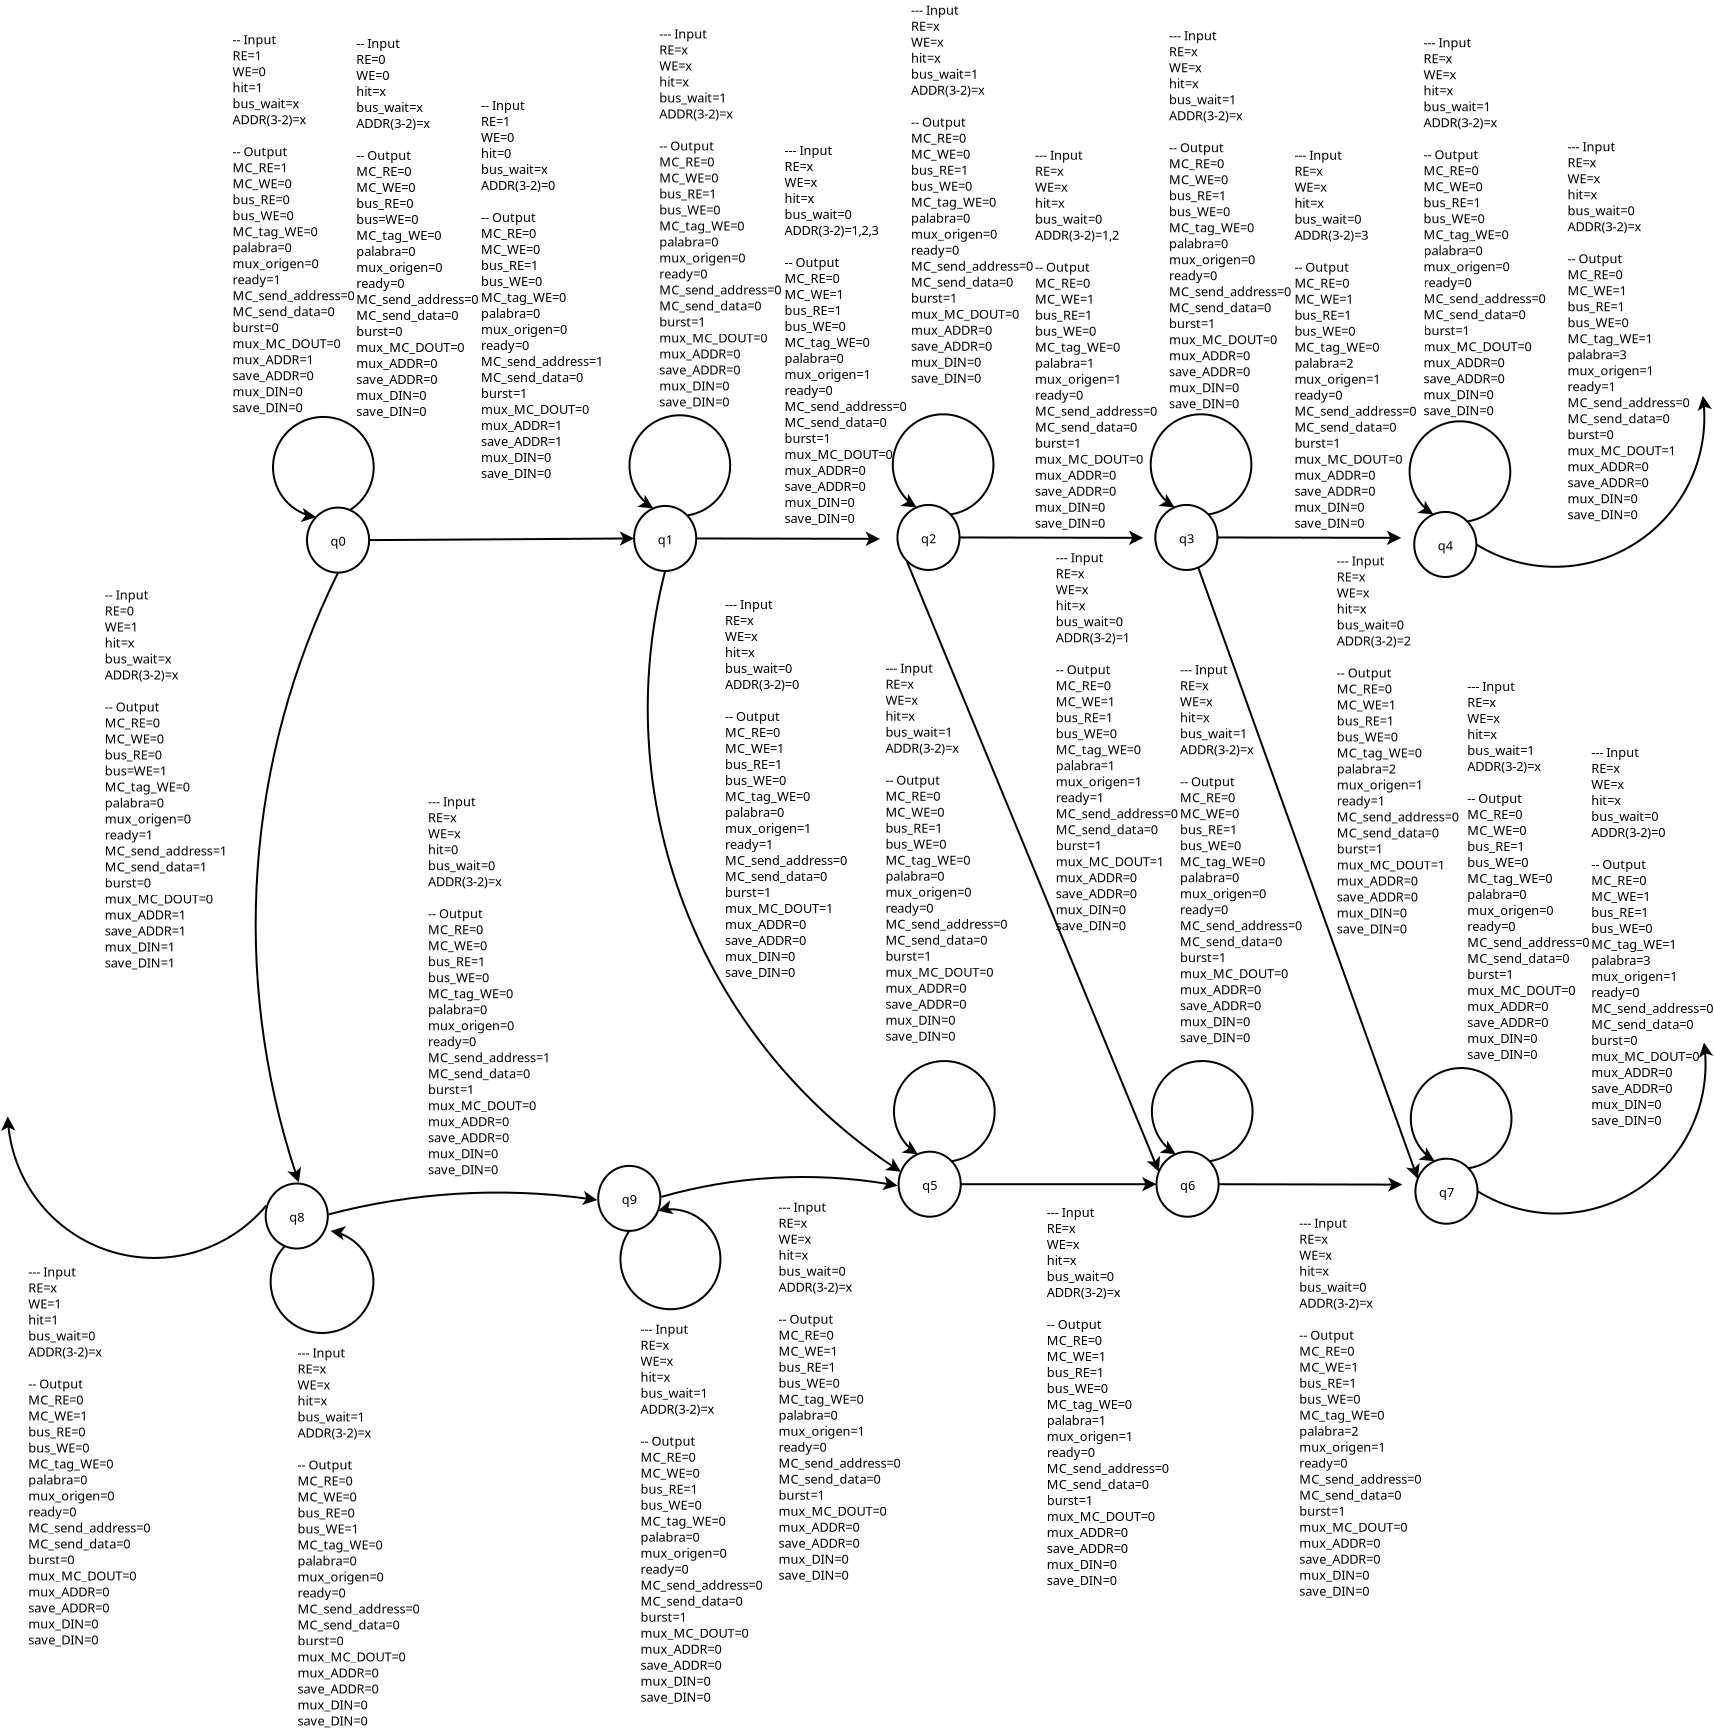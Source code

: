 <?xml version="1.0" encoding="UTF-8"?>
<dia:diagram xmlns:dia="http://www.lysator.liu.se/~alla/dia/">
  <dia:layer name="Fondo" visible="true" active="true">
    <dia:object type="Flowchart - Ellipse" version="0" id="O0">
      <dia:attribute name="obj_pos">
        <dia:point val="-0.003,13.686"/>
      </dia:attribute>
      <dia:attribute name="obj_bb">
        <dia:rectangle val="-0.053,13.636;3.154,16.989"/>
      </dia:attribute>
      <dia:attribute name="elem_corner">
        <dia:point val="-0.003,13.686"/>
      </dia:attribute>
      <dia:attribute name="elem_width">
        <dia:real val="3.107"/>
      </dia:attribute>
      <dia:attribute name="elem_height">
        <dia:real val="3.253"/>
      </dia:attribute>
      <dia:attribute name="show_background">
        <dia:boolean val="true"/>
      </dia:attribute>
      <dia:attribute name="padding">
        <dia:real val="0.354"/>
      </dia:attribute>
      <dia:attribute name="text">
        <dia:composite type="text">
          <dia:attribute name="string">
            <dia:string>#q0#</dia:string>
          </dia:attribute>
          <dia:attribute name="font">
            <dia:font family="sans" style="0" name="Helvetica"/>
          </dia:attribute>
          <dia:attribute name="height">
            <dia:real val="0.8"/>
          </dia:attribute>
          <dia:attribute name="pos">
            <dia:point val="1.55,15.552"/>
          </dia:attribute>
          <dia:attribute name="color">
            <dia:color val="#000000"/>
          </dia:attribute>
          <dia:attribute name="alignment">
            <dia:enum val="1"/>
          </dia:attribute>
        </dia:composite>
      </dia:attribute>
    </dia:object>
    <dia:object type="Flowchart - Ellipse" version="0" id="O1">
      <dia:attribute name="obj_pos">
        <dia:point val="16.353,13.603"/>
      </dia:attribute>
      <dia:attribute name="obj_bb">
        <dia:rectangle val="16.303,13.553;19.509,16.906"/>
      </dia:attribute>
      <dia:attribute name="elem_corner">
        <dia:point val="16.353,13.603"/>
      </dia:attribute>
      <dia:attribute name="elem_width">
        <dia:real val="3.107"/>
      </dia:attribute>
      <dia:attribute name="elem_height">
        <dia:real val="3.253"/>
      </dia:attribute>
      <dia:attribute name="show_background">
        <dia:boolean val="true"/>
      </dia:attribute>
      <dia:attribute name="padding">
        <dia:real val="0.354"/>
      </dia:attribute>
      <dia:attribute name="text">
        <dia:composite type="text">
          <dia:attribute name="string">
            <dia:string>#q1#</dia:string>
          </dia:attribute>
          <dia:attribute name="font">
            <dia:font family="sans" style="0" name="Helvetica"/>
          </dia:attribute>
          <dia:attribute name="height">
            <dia:real val="0.8"/>
          </dia:attribute>
          <dia:attribute name="pos">
            <dia:point val="17.906,15.469"/>
          </dia:attribute>
          <dia:attribute name="color">
            <dia:color val="#000000"/>
          </dia:attribute>
          <dia:attribute name="alignment">
            <dia:enum val="1"/>
          </dia:attribute>
        </dia:composite>
      </dia:attribute>
    </dia:object>
    <dia:object type="Standard - Text" version="1" id="O2">
      <dia:attribute name="obj_pos">
        <dia:point val="-3.731,-9.481"/>
      </dia:attribute>
      <dia:attribute name="obj_bb">
        <dia:rectangle val="-3.731,-10.14;2.198,9.09"/>
      </dia:attribute>
      <dia:attribute name="text">
        <dia:composite type="text">
          <dia:attribute name="string">
            <dia:string>#-- Input
RE=1
WE=0
hit=1
bus_wait=x
ADDR(3-2)=x

-- Output
MC_RE=1
MC_WE=0
bus_RE=0
bus_WE=0
MC_tag_WE=0
palabra=0
mux_origen=0
ready=1
MC_send_address=0
MC_send_data=0
burst=0
mux_MC_DOUT=0
mux_ADDR=1
save_ADDR=0
mux_DIN=0
save_DIN=0#</dia:string>
          </dia:attribute>
          <dia:attribute name="font">
            <dia:font family="sans" style="0" name="Helvetica"/>
          </dia:attribute>
          <dia:attribute name="height">
            <dia:real val="0.8"/>
          </dia:attribute>
          <dia:attribute name="pos">
            <dia:point val="-3.731,-9.481"/>
          </dia:attribute>
          <dia:attribute name="color">
            <dia:color val="#000000"/>
          </dia:attribute>
          <dia:attribute name="alignment">
            <dia:enum val="0"/>
          </dia:attribute>
        </dia:composite>
      </dia:attribute>
      <dia:attribute name="valign">
        <dia:enum val="3"/>
      </dia:attribute>
    </dia:object>
    <dia:object type="Standard - Arc" version="0" id="O3">
      <dia:attribute name="obj_pos">
        <dia:point val="2.145,13.809"/>
      </dia:attribute>
      <dia:attribute name="obj_bb">
        <dia:rectangle val="-1.751,9.103;3.384,14.415"/>
      </dia:attribute>
      <dia:attribute name="conn_endpoints">
        <dia:point val="2.145,13.809"/>
        <dia:point val="0.452,14.162"/>
      </dia:attribute>
      <dia:attribute name="curve_distance">
        <dia:real val="4.882"/>
      </dia:attribute>
      <dia:attribute name="end_arrow">
        <dia:enum val="22"/>
      </dia:attribute>
      <dia:attribute name="end_arrow_length">
        <dia:real val="0.5"/>
      </dia:attribute>
      <dia:attribute name="end_arrow_width">
        <dia:real val="0.5"/>
      </dia:attribute>
      <dia:connections>
        <dia:connection handle="0" to="O0" connection="3"/>
        <dia:connection handle="1" to="O0" connection="6"/>
      </dia:connections>
    </dia:object>
    <dia:object type="Standard - Line" version="0" id="O4">
      <dia:attribute name="obj_pos">
        <dia:point val="3.104,15.312"/>
      </dia:attribute>
      <dia:attribute name="obj_bb">
        <dia:rectangle val="3.054,14.871;16.464,15.595"/>
      </dia:attribute>
      <dia:attribute name="conn_endpoints">
        <dia:point val="3.104,15.312"/>
        <dia:point val="16.353,15.229"/>
      </dia:attribute>
      <dia:attribute name="numcp">
        <dia:int val="1"/>
      </dia:attribute>
      <dia:attribute name="end_arrow">
        <dia:enum val="22"/>
      </dia:attribute>
      <dia:attribute name="end_arrow_length">
        <dia:real val="0.5"/>
      </dia:attribute>
      <dia:attribute name="end_arrow_width">
        <dia:real val="0.5"/>
      </dia:attribute>
      <dia:connections>
        <dia:connection handle="0" to="O0" connection="0"/>
        <dia:connection handle="1" to="O1" connection="8"/>
      </dia:connections>
    </dia:object>
    <dia:object type="Standard - Text" version="1" id="O5">
      <dia:attribute name="obj_pos">
        <dia:point val="8.696,-6.196"/>
      </dia:attribute>
      <dia:attribute name="obj_bb">
        <dia:rectangle val="8.696,-6.855;14.626,12.375"/>
      </dia:attribute>
      <dia:attribute name="text">
        <dia:composite type="text">
          <dia:attribute name="string">
            <dia:string>#-- Input
RE=1
WE=0
hit=0
bus_wait=x
ADDR(3-2)=0

-- Output
MC_RE=0
MC_WE=0
bus_RE=1
bus_WE=0
MC_tag_WE=0
palabra=0
mux_origen=0
ready=0
MC_send_address=1
MC_send_data=0
burst=1
mux_MC_DOUT=0
mux_ADDR=1
save_ADDR=1
mux_DIN=0
save_DIN=0#</dia:string>
          </dia:attribute>
          <dia:attribute name="font">
            <dia:font family="sans" style="0" name="Helvetica"/>
          </dia:attribute>
          <dia:attribute name="height">
            <dia:real val="0.8"/>
          </dia:attribute>
          <dia:attribute name="pos">
            <dia:point val="8.696,-6.196"/>
          </dia:attribute>
          <dia:attribute name="color">
            <dia:color val="#000000"/>
          </dia:attribute>
          <dia:attribute name="alignment">
            <dia:enum val="0"/>
          </dia:attribute>
        </dia:composite>
      </dia:attribute>
      <dia:attribute name="valign">
        <dia:enum val="3"/>
      </dia:attribute>
    </dia:object>
    <dia:object type="Standard - Line" version="0" id="O6">
      <dia:attribute name="obj_pos">
        <dia:point val="19.459,15.229"/>
      </dia:attribute>
      <dia:attribute name="obj_bb">
        <dia:rectangle val="19.409,14.887;28.76,15.61"/>
      </dia:attribute>
      <dia:attribute name="conn_endpoints">
        <dia:point val="19.459,15.229"/>
        <dia:point val="28.648,15.25"/>
      </dia:attribute>
      <dia:attribute name="numcp">
        <dia:int val="1"/>
      </dia:attribute>
      <dia:attribute name="end_arrow">
        <dia:enum val="22"/>
      </dia:attribute>
      <dia:attribute name="end_arrow_length">
        <dia:real val="0.5"/>
      </dia:attribute>
      <dia:attribute name="end_arrow_width">
        <dia:real val="0.5"/>
      </dia:attribute>
      <dia:connections>
        <dia:connection handle="0" to="O1" connection="0"/>
      </dia:connections>
    </dia:object>
    <dia:object type="Standard - Arc" version="0" id="O7">
      <dia:attribute name="obj_pos">
        <dia:point val="19.004,14.079"/>
      </dia:attribute>
      <dia:attribute name="obj_bb">
        <dia:rectangle val="16.072,9.02;21.208,14.138"/>
      </dia:attribute>
      <dia:attribute name="conn_endpoints">
        <dia:point val="19.004,14.079"/>
        <dia:point val="17.311,13.726"/>
      </dia:attribute>
      <dia:attribute name="curve_distance">
        <dia:real val="4.882"/>
      </dia:attribute>
      <dia:attribute name="end_arrow">
        <dia:enum val="22"/>
      </dia:attribute>
      <dia:attribute name="end_arrow_length">
        <dia:real val="0.5"/>
      </dia:attribute>
      <dia:attribute name="end_arrow_width">
        <dia:real val="0.5"/>
      </dia:attribute>
      <dia:connections>
        <dia:connection handle="0" to="O1" connection="2"/>
        <dia:connection handle="1" to="O1" connection="5"/>
      </dia:connections>
    </dia:object>
    <dia:object type="Standard - Text" version="1" id="O8">
      <dia:attribute name="obj_pos">
        <dia:point val="17.605,-9.767"/>
      </dia:attribute>
      <dia:attribute name="obj_bb">
        <dia:rectangle val="17.605,-10.426;23.534,8.804"/>
      </dia:attribute>
      <dia:attribute name="text">
        <dia:composite type="text">
          <dia:attribute name="string">
            <dia:string>#--- Input
RE=x
WE=x
hit=x
bus_wait=1
ADDR(3-2)=x

-- Output
MC_RE=0
MC_WE=0
bus_RE=1
bus_WE=0
MC_tag_WE=0
palabra=0
mux_origen=0
ready=0
MC_send_address=0
MC_send_data=0
burst=1
mux_MC_DOUT=0
mux_ADDR=0
save_ADDR=0
mux_DIN=0
save_DIN=0#</dia:string>
          </dia:attribute>
          <dia:attribute name="font">
            <dia:font family="sans" style="0" name="Helvetica"/>
          </dia:attribute>
          <dia:attribute name="height">
            <dia:real val="0.8"/>
          </dia:attribute>
          <dia:attribute name="pos">
            <dia:point val="17.605,-9.767"/>
          </dia:attribute>
          <dia:attribute name="color">
            <dia:color val="#000000"/>
          </dia:attribute>
          <dia:attribute name="alignment">
            <dia:enum val="0"/>
          </dia:attribute>
        </dia:composite>
      </dia:attribute>
      <dia:attribute name="valign">
        <dia:enum val="3"/>
      </dia:attribute>
    </dia:object>
    <dia:object type="Standard - Text" version="1" id="O9">
      <dia:attribute name="obj_pos">
        <dia:point val="23.871,-3.937"/>
      </dia:attribute>
      <dia:attribute name="obj_bb">
        <dia:rectangle val="23.871,-4.596;29.8,14.634"/>
      </dia:attribute>
      <dia:attribute name="text">
        <dia:composite type="text">
          <dia:attribute name="string">
            <dia:string>#--- Input
RE=x
WE=x
hit=x
bus_wait=0
ADDR(3-2)=1,2,3

-- Output
MC_RE=0
MC_WE=1
bus_RE=1
bus_WE=0
MC_tag_WE=0
palabra=0
mux_origen=1
ready=0
MC_send_address=0
MC_send_data=0
burst=1
mux_MC_DOUT=0
mux_ADDR=0
save_ADDR=0
mux_DIN=0
save_DIN=0#</dia:string>
          </dia:attribute>
          <dia:attribute name="font">
            <dia:font family="sans" style="0" name="Helvetica"/>
          </dia:attribute>
          <dia:attribute name="height">
            <dia:real val="0.8"/>
          </dia:attribute>
          <dia:attribute name="pos">
            <dia:point val="23.871,-3.937"/>
          </dia:attribute>
          <dia:attribute name="color">
            <dia:color val="#000000"/>
          </dia:attribute>
          <dia:attribute name="alignment">
            <dia:enum val="0"/>
          </dia:attribute>
        </dia:composite>
      </dia:attribute>
      <dia:attribute name="valign">
        <dia:enum val="3"/>
      </dia:attribute>
    </dia:object>
    <dia:object type="Flowchart - Ellipse" version="0" id="O10">
      <dia:attribute name="obj_pos">
        <dia:point val="29.519,13.553"/>
      </dia:attribute>
      <dia:attribute name="obj_bb">
        <dia:rectangle val="29.469,13.503;32.675,16.856"/>
      </dia:attribute>
      <dia:attribute name="elem_corner">
        <dia:point val="29.519,13.553"/>
      </dia:attribute>
      <dia:attribute name="elem_width">
        <dia:real val="3.107"/>
      </dia:attribute>
      <dia:attribute name="elem_height">
        <dia:real val="3.253"/>
      </dia:attribute>
      <dia:attribute name="show_background">
        <dia:boolean val="true"/>
      </dia:attribute>
      <dia:attribute name="padding">
        <dia:real val="0.354"/>
      </dia:attribute>
      <dia:attribute name="text">
        <dia:composite type="text">
          <dia:attribute name="string">
            <dia:string>#q2#</dia:string>
          </dia:attribute>
          <dia:attribute name="font">
            <dia:font family="sans" style="0" name="Helvetica"/>
          </dia:attribute>
          <dia:attribute name="height">
            <dia:real val="0.8"/>
          </dia:attribute>
          <dia:attribute name="pos">
            <dia:point val="31.072,15.419"/>
          </dia:attribute>
          <dia:attribute name="color">
            <dia:color val="#000000"/>
          </dia:attribute>
          <dia:attribute name="alignment">
            <dia:enum val="1"/>
          </dia:attribute>
        </dia:composite>
      </dia:attribute>
    </dia:object>
    <dia:object type="Standard - Line" version="0" id="O11">
      <dia:attribute name="obj_pos">
        <dia:point val="32.625,15.179"/>
      </dia:attribute>
      <dia:attribute name="obj_bb">
        <dia:rectangle val="32.575,14.837;41.926,15.56"/>
      </dia:attribute>
      <dia:attribute name="conn_endpoints">
        <dia:point val="32.625,15.179"/>
        <dia:point val="41.814,15.2"/>
      </dia:attribute>
      <dia:attribute name="numcp">
        <dia:int val="1"/>
      </dia:attribute>
      <dia:attribute name="end_arrow">
        <dia:enum val="22"/>
      </dia:attribute>
      <dia:attribute name="end_arrow_length">
        <dia:real val="0.5"/>
      </dia:attribute>
      <dia:attribute name="end_arrow_width">
        <dia:real val="0.5"/>
      </dia:attribute>
      <dia:connections>
        <dia:connection handle="0" to="O10" connection="0"/>
      </dia:connections>
    </dia:object>
    <dia:object type="Standard - Arc" version="0" id="O12">
      <dia:attribute name="obj_pos">
        <dia:point val="32.17,14.029"/>
      </dia:attribute>
      <dia:attribute name="obj_bb">
        <dia:rectangle val="29.238,8.97;34.374,14.088"/>
      </dia:attribute>
      <dia:attribute name="conn_endpoints">
        <dia:point val="32.17,14.029"/>
        <dia:point val="30.477,13.677"/>
      </dia:attribute>
      <dia:attribute name="curve_distance">
        <dia:real val="4.882"/>
      </dia:attribute>
      <dia:attribute name="end_arrow">
        <dia:enum val="22"/>
      </dia:attribute>
      <dia:attribute name="end_arrow_length">
        <dia:real val="0.5"/>
      </dia:attribute>
      <dia:attribute name="end_arrow_width">
        <dia:real val="0.5"/>
      </dia:attribute>
      <dia:connections>
        <dia:connection handle="0" to="O10" connection="2"/>
        <dia:connection handle="1" to="O10" connection="5"/>
      </dia:connections>
    </dia:object>
    <dia:object type="Standard - Text" version="1" id="O13">
      <dia:attribute name="obj_pos">
        <dia:point val="30.201,-10.958"/>
      </dia:attribute>
      <dia:attribute name="obj_bb">
        <dia:rectangle val="30.201,-11.598;36.111,7.574"/>
      </dia:attribute>
      <dia:attribute name="text">
        <dia:composite type="text">
          <dia:attribute name="string">
            <dia:string>#--- Input
RE=x
WE=x
hit=x
bus_wait=1
ADDR(3-2)=x

-- Output
MC_RE=0
MC_WE=0
bus_RE=1
bus_WE=0
MC_tag_WE=0
palabra=0
mux_origen=0
ready=0
MC_send_address=0
MC_send_data=0
burst=1
mux_MC_DOUT=0
mux_ADDR=0
save_ADDR=0
mux_DIN=0
save_DIN=0#</dia:string>
          </dia:attribute>
          <dia:attribute name="font">
            <dia:font family="sans" style="0" name="Helvetica"/>
          </dia:attribute>
          <dia:attribute name="height">
            <dia:real val="0.8"/>
          </dia:attribute>
          <dia:attribute name="pos">
            <dia:point val="30.201,-10.958"/>
          </dia:attribute>
          <dia:attribute name="color">
            <dia:color val="#000000"/>
          </dia:attribute>
          <dia:attribute name="alignment">
            <dia:enum val="0"/>
          </dia:attribute>
        </dia:composite>
      </dia:attribute>
      <dia:attribute name="valign">
        <dia:enum val="3"/>
      </dia:attribute>
    </dia:object>
    <dia:object type="Standard - Text" version="1" id="O14">
      <dia:attribute name="obj_pos">
        <dia:point val="36.401,-3.704"/>
      </dia:attribute>
      <dia:attribute name="obj_bb">
        <dia:rectangle val="36.401,-4.344;42.311,14.828"/>
      </dia:attribute>
      <dia:attribute name="text">
        <dia:composite type="text">
          <dia:attribute name="string">
            <dia:string>#--- Input
RE=x
WE=x
hit=x
bus_wait=0
ADDR(3-2)=1,2

-- Output
MC_RE=0
MC_WE=1
bus_RE=1
bus_WE=0
MC_tag_WE=0
palabra=1
mux_origen=1
ready=0
MC_send_address=0
MC_send_data=0
burst=1
mux_MC_DOUT=0
mux_ADDR=0
save_ADDR=0
mux_DIN=0
save_DIN=0#</dia:string>
          </dia:attribute>
          <dia:attribute name="font">
            <dia:font family="sans" style="0" name="Helvetica"/>
          </dia:attribute>
          <dia:attribute name="height">
            <dia:real val="0.8"/>
          </dia:attribute>
          <dia:attribute name="pos">
            <dia:point val="36.401,-3.704"/>
          </dia:attribute>
          <dia:attribute name="color">
            <dia:color val="#000000"/>
          </dia:attribute>
          <dia:attribute name="alignment">
            <dia:enum val="0"/>
          </dia:attribute>
        </dia:composite>
      </dia:attribute>
      <dia:attribute name="valign">
        <dia:enum val="3"/>
      </dia:attribute>
    </dia:object>
    <dia:object type="Flowchart - Ellipse" version="0" id="O15">
      <dia:attribute name="obj_pos">
        <dia:point val="42.414,13.553"/>
      </dia:attribute>
      <dia:attribute name="obj_bb">
        <dia:rectangle val="42.364,13.503;45.57,16.856"/>
      </dia:attribute>
      <dia:attribute name="elem_corner">
        <dia:point val="42.414,13.553"/>
      </dia:attribute>
      <dia:attribute name="elem_width">
        <dia:real val="3.107"/>
      </dia:attribute>
      <dia:attribute name="elem_height">
        <dia:real val="3.253"/>
      </dia:attribute>
      <dia:attribute name="show_background">
        <dia:boolean val="true"/>
      </dia:attribute>
      <dia:attribute name="padding">
        <dia:real val="0.354"/>
      </dia:attribute>
      <dia:attribute name="text">
        <dia:composite type="text">
          <dia:attribute name="string">
            <dia:string>#q3#</dia:string>
          </dia:attribute>
          <dia:attribute name="font">
            <dia:font family="sans" style="0" name="Helvetica"/>
          </dia:attribute>
          <dia:attribute name="height">
            <dia:real val="0.8"/>
          </dia:attribute>
          <dia:attribute name="pos">
            <dia:point val="43.967,15.419"/>
          </dia:attribute>
          <dia:attribute name="color">
            <dia:color val="#000000"/>
          </dia:attribute>
          <dia:attribute name="alignment">
            <dia:enum val="1"/>
          </dia:attribute>
        </dia:composite>
      </dia:attribute>
    </dia:object>
    <dia:object type="Standard - Line" version="0" id="O16">
      <dia:attribute name="obj_pos">
        <dia:point val="45.52,15.179"/>
      </dia:attribute>
      <dia:attribute name="obj_bb">
        <dia:rectangle val="45.47,14.837;54.821,15.56"/>
      </dia:attribute>
      <dia:attribute name="conn_endpoints">
        <dia:point val="45.52,15.179"/>
        <dia:point val="54.709,15.2"/>
      </dia:attribute>
      <dia:attribute name="numcp">
        <dia:int val="1"/>
      </dia:attribute>
      <dia:attribute name="end_arrow">
        <dia:enum val="22"/>
      </dia:attribute>
      <dia:attribute name="end_arrow_length">
        <dia:real val="0.5"/>
      </dia:attribute>
      <dia:attribute name="end_arrow_width">
        <dia:real val="0.5"/>
      </dia:attribute>
      <dia:connections>
        <dia:connection handle="0" to="O15" connection="0"/>
      </dia:connections>
    </dia:object>
    <dia:object type="Standard - Arc" version="0" id="O17">
      <dia:attribute name="obj_pos">
        <dia:point val="45.065,14.029"/>
      </dia:attribute>
      <dia:attribute name="obj_bb">
        <dia:rectangle val="42.133,8.97;47.269,14.088"/>
      </dia:attribute>
      <dia:attribute name="conn_endpoints">
        <dia:point val="45.065,14.029"/>
        <dia:point val="43.373,13.677"/>
      </dia:attribute>
      <dia:attribute name="curve_distance">
        <dia:real val="4.882"/>
      </dia:attribute>
      <dia:attribute name="end_arrow">
        <dia:enum val="22"/>
      </dia:attribute>
      <dia:attribute name="end_arrow_length">
        <dia:real val="0.5"/>
      </dia:attribute>
      <dia:attribute name="end_arrow_width">
        <dia:real val="0.5"/>
      </dia:attribute>
      <dia:connections>
        <dia:connection handle="0" to="O15" connection="2"/>
        <dia:connection handle="1" to="O15" connection="5"/>
      </dia:connections>
    </dia:object>
    <dia:object type="Standard - Text" version="1" id="O18">
      <dia:attribute name="obj_pos">
        <dia:point val="43.096,-9.685"/>
      </dia:attribute>
      <dia:attribute name="obj_bb">
        <dia:rectangle val="43.096,-10.325;49.006,8.847"/>
      </dia:attribute>
      <dia:attribute name="text">
        <dia:composite type="text">
          <dia:attribute name="string">
            <dia:string>#--- Input
RE=x
WE=x
hit=x
bus_wait=1
ADDR(3-2)=x

-- Output
MC_RE=0
MC_WE=0
bus_RE=1
bus_WE=0
MC_tag_WE=0
palabra=0
mux_origen=0
ready=0
MC_send_address=0
MC_send_data=0
burst=1
mux_MC_DOUT=0
mux_ADDR=0
save_ADDR=0
mux_DIN=0
save_DIN=0#</dia:string>
          </dia:attribute>
          <dia:attribute name="font">
            <dia:font family="sans" style="0" name="Helvetica"/>
          </dia:attribute>
          <dia:attribute name="height">
            <dia:real val="0.8"/>
          </dia:attribute>
          <dia:attribute name="pos">
            <dia:point val="43.096,-9.685"/>
          </dia:attribute>
          <dia:attribute name="color">
            <dia:color val="#000000"/>
          </dia:attribute>
          <dia:attribute name="alignment">
            <dia:enum val="0"/>
          </dia:attribute>
        </dia:composite>
      </dia:attribute>
      <dia:attribute name="valign">
        <dia:enum val="3"/>
      </dia:attribute>
    </dia:object>
    <dia:object type="Standard - Text" version="1" id="O19">
      <dia:attribute name="obj_pos">
        <dia:point val="49.367,-3.704"/>
      </dia:attribute>
      <dia:attribute name="obj_bb">
        <dia:rectangle val="49.367,-4.344;55.277,14.828"/>
      </dia:attribute>
      <dia:attribute name="text">
        <dia:composite type="text">
          <dia:attribute name="string">
            <dia:string>#--- Input
RE=x
WE=x
hit=x
bus_wait=0
ADDR(3-2)=3

-- Output
MC_RE=0
MC_WE=1
bus_RE=1
bus_WE=0
MC_tag_WE=0
palabra=2
mux_origen=1
ready=0
MC_send_address=0
MC_send_data=0
burst=1
mux_MC_DOUT=0
mux_ADDR=0
save_ADDR=0
mux_DIN=0
save_DIN=0#</dia:string>
          </dia:attribute>
          <dia:attribute name="font">
            <dia:font family="sans" style="0" name="Helvetica"/>
          </dia:attribute>
          <dia:attribute name="height">
            <dia:real val="0.8"/>
          </dia:attribute>
          <dia:attribute name="pos">
            <dia:point val="49.367,-3.704"/>
          </dia:attribute>
          <dia:attribute name="color">
            <dia:color val="#000000"/>
          </dia:attribute>
          <dia:attribute name="alignment">
            <dia:enum val="0"/>
          </dia:attribute>
        </dia:composite>
      </dia:attribute>
      <dia:attribute name="valign">
        <dia:enum val="3"/>
      </dia:attribute>
    </dia:object>
    <dia:object type="Flowchart - Ellipse" version="0" id="O20">
      <dia:attribute name="obj_pos">
        <dia:point val="55.359,13.903"/>
      </dia:attribute>
      <dia:attribute name="obj_bb">
        <dia:rectangle val="55.309,13.853;58.515,17.206"/>
      </dia:attribute>
      <dia:attribute name="elem_corner">
        <dia:point val="55.359,13.903"/>
      </dia:attribute>
      <dia:attribute name="elem_width">
        <dia:real val="3.107"/>
      </dia:attribute>
      <dia:attribute name="elem_height">
        <dia:real val="3.253"/>
      </dia:attribute>
      <dia:attribute name="show_background">
        <dia:boolean val="true"/>
      </dia:attribute>
      <dia:attribute name="padding">
        <dia:real val="0.354"/>
      </dia:attribute>
      <dia:attribute name="text">
        <dia:composite type="text">
          <dia:attribute name="string">
            <dia:string>#q4#</dia:string>
          </dia:attribute>
          <dia:attribute name="font">
            <dia:font family="sans" style="0" name="Helvetica"/>
          </dia:attribute>
          <dia:attribute name="height">
            <dia:real val="0.8"/>
          </dia:attribute>
          <dia:attribute name="pos">
            <dia:point val="56.912,15.769"/>
          </dia:attribute>
          <dia:attribute name="color">
            <dia:color val="#000000"/>
          </dia:attribute>
          <dia:attribute name="alignment">
            <dia:enum val="1"/>
          </dia:attribute>
        </dia:composite>
      </dia:attribute>
    </dia:object>
    <dia:object type="Standard - Arc" version="0" id="O21">
      <dia:attribute name="obj_pos">
        <dia:point val="58.01,14.379"/>
      </dia:attribute>
      <dia:attribute name="obj_bb">
        <dia:rectangle val="55.078,9.32;60.214,14.438"/>
      </dia:attribute>
      <dia:attribute name="conn_endpoints">
        <dia:point val="58.01,14.379"/>
        <dia:point val="56.318,14.027"/>
      </dia:attribute>
      <dia:attribute name="curve_distance">
        <dia:real val="4.882"/>
      </dia:attribute>
      <dia:attribute name="end_arrow">
        <dia:enum val="22"/>
      </dia:attribute>
      <dia:attribute name="end_arrow_length">
        <dia:real val="0.5"/>
      </dia:attribute>
      <dia:attribute name="end_arrow_width">
        <dia:real val="0.5"/>
      </dia:attribute>
      <dia:connections>
        <dia:connection handle="0" to="O20" connection="2"/>
        <dia:connection handle="1" to="O20" connection="5"/>
      </dia:connections>
    </dia:object>
    <dia:object type="Standard - Text" version="1" id="O22">
      <dia:attribute name="obj_pos">
        <dia:point val="55.829,-9.335"/>
      </dia:attribute>
      <dia:attribute name="obj_bb">
        <dia:rectangle val="55.829,-9.975;61.739,9.197"/>
      </dia:attribute>
      <dia:attribute name="text">
        <dia:composite type="text">
          <dia:attribute name="string">
            <dia:string>#--- Input
RE=x
WE=x
hit=x
bus_wait=1
ADDR(3-2)=x

-- Output
MC_RE=0
MC_WE=0
bus_RE=1
bus_WE=0
MC_tag_WE=0
palabra=0
mux_origen=0
ready=0
MC_send_address=0
MC_send_data=0
burst=1
mux_MC_DOUT=0
mux_ADDR=0
save_ADDR=0
mux_DIN=0
save_DIN=0#</dia:string>
          </dia:attribute>
          <dia:attribute name="font">
            <dia:font family="sans" style="0" name="Helvetica"/>
          </dia:attribute>
          <dia:attribute name="height">
            <dia:real val="0.8"/>
          </dia:attribute>
          <dia:attribute name="pos">
            <dia:point val="55.829,-9.335"/>
          </dia:attribute>
          <dia:attribute name="color">
            <dia:color val="#000000"/>
          </dia:attribute>
          <dia:attribute name="alignment">
            <dia:enum val="0"/>
          </dia:attribute>
        </dia:composite>
      </dia:attribute>
      <dia:attribute name="valign">
        <dia:enum val="3"/>
      </dia:attribute>
    </dia:object>
    <dia:object type="Standard - Text" version="1" id="O23">
      <dia:attribute name="obj_pos">
        <dia:point val="63.019,-4.132"/>
      </dia:attribute>
      <dia:attribute name="obj_bb">
        <dia:rectangle val="63.019,-4.791;68.948,14.439"/>
      </dia:attribute>
      <dia:attribute name="text">
        <dia:composite type="text">
          <dia:attribute name="string">
            <dia:string>#--- Input
RE=x
WE=x
hit=x
bus_wait=0
ADDR(3-2)=x

-- Output
MC_RE=0
MC_WE=1
bus_RE=1
bus_WE=0
MC_tag_WE=1
palabra=3
mux_origen=1
ready=1
MC_send_address=0
MC_send_data=0
burst=0
mux_MC_DOUT=1
mux_ADDR=0
save_ADDR=0
mux_DIN=0
save_DIN=0#</dia:string>
          </dia:attribute>
          <dia:attribute name="font">
            <dia:font family="sans" style="0" name="Helvetica"/>
          </dia:attribute>
          <dia:attribute name="height">
            <dia:real val="0.8"/>
          </dia:attribute>
          <dia:attribute name="pos">
            <dia:point val="63.019,-4.132"/>
          </dia:attribute>
          <dia:attribute name="color">
            <dia:color val="#000000"/>
          </dia:attribute>
          <dia:attribute name="alignment">
            <dia:enum val="0"/>
          </dia:attribute>
        </dia:composite>
      </dia:attribute>
      <dia:attribute name="valign">
        <dia:enum val="3"/>
      </dia:attribute>
    </dia:object>
    <dia:object type="Standard - Arc" version="0" id="O24">
      <dia:attribute name="obj_pos">
        <dia:point val="58.465,15.529"/>
      </dia:attribute>
      <dia:attribute name="obj_bb">
        <dia:rectangle val="58.396,8.031;70.251,16.697"/>
      </dia:attribute>
      <dia:attribute name="conn_endpoints">
        <dia:point val="58.465,15.529"/>
        <dia:point val="69.788,8.1"/>
      </dia:attribute>
      <dia:attribute name="curve_distance">
        <dia:real val="4.315"/>
      </dia:attribute>
      <dia:attribute name="end_arrow">
        <dia:enum val="22"/>
      </dia:attribute>
      <dia:attribute name="end_arrow_length">
        <dia:real val="0.5"/>
      </dia:attribute>
      <dia:attribute name="end_arrow_width">
        <dia:real val="0.5"/>
      </dia:attribute>
      <dia:connections>
        <dia:connection handle="0" to="O20" connection="0"/>
      </dia:connections>
    </dia:object>
    <dia:object type="Standard - Text" version="1" id="O25">
      <dia:attribute name="obj_pos">
        <dia:point val="20.902,18.761"/>
      </dia:attribute>
      <dia:attribute name="obj_bb">
        <dia:rectangle val="20.902,18.102;26.832,37.332"/>
      </dia:attribute>
      <dia:attribute name="text">
        <dia:composite type="text">
          <dia:attribute name="string">
            <dia:string>#--- Input
RE=x
WE=x
hit=x
bus_wait=0
ADDR(3-2)=0

-- Output
MC_RE=0
MC_WE=1
bus_RE=1
bus_WE=0
MC_tag_WE=0
palabra=0
mux_origen=1
ready=1
MC_send_address=0
MC_send_data=0
burst=1
mux_MC_DOUT=1
mux_ADDR=0
save_ADDR=0
mux_DIN=0
save_DIN=0#</dia:string>
          </dia:attribute>
          <dia:attribute name="font">
            <dia:font family="sans" style="0" name="Helvetica"/>
          </dia:attribute>
          <dia:attribute name="height">
            <dia:real val="0.8"/>
          </dia:attribute>
          <dia:attribute name="pos">
            <dia:point val="20.902,18.761"/>
          </dia:attribute>
          <dia:attribute name="color">
            <dia:color val="#000000"/>
          </dia:attribute>
          <dia:attribute name="alignment">
            <dia:enum val="0"/>
          </dia:attribute>
        </dia:composite>
      </dia:attribute>
      <dia:attribute name="valign">
        <dia:enum val="3"/>
      </dia:attribute>
    </dia:object>
    <dia:object type="Flowchart - Ellipse" version="0" id="O26">
      <dia:attribute name="obj_pos">
        <dia:point val="29.578,45.891"/>
      </dia:attribute>
      <dia:attribute name="obj_bb">
        <dia:rectangle val="29.528,45.841;32.735,49.194"/>
      </dia:attribute>
      <dia:attribute name="elem_corner">
        <dia:point val="29.578,45.891"/>
      </dia:attribute>
      <dia:attribute name="elem_width">
        <dia:real val="3.107"/>
      </dia:attribute>
      <dia:attribute name="elem_height">
        <dia:real val="3.253"/>
      </dia:attribute>
      <dia:attribute name="show_background">
        <dia:boolean val="true"/>
      </dia:attribute>
      <dia:attribute name="padding">
        <dia:real val="0.354"/>
      </dia:attribute>
      <dia:attribute name="text">
        <dia:composite type="text">
          <dia:attribute name="string">
            <dia:string>#q5#</dia:string>
          </dia:attribute>
          <dia:attribute name="font">
            <dia:font family="sans" style="0" name="Helvetica"/>
          </dia:attribute>
          <dia:attribute name="height">
            <dia:real val="0.8"/>
          </dia:attribute>
          <dia:attribute name="pos">
            <dia:point val="31.131,47.758"/>
          </dia:attribute>
          <dia:attribute name="color">
            <dia:color val="#000000"/>
          </dia:attribute>
          <dia:attribute name="alignment">
            <dia:enum val="1"/>
          </dia:attribute>
        </dia:composite>
      </dia:attribute>
    </dia:object>
    <dia:object type="Standard - Line" version="0" id="O27">
      <dia:attribute name="obj_pos">
        <dia:point val="32.685,47.518"/>
      </dia:attribute>
      <dia:attribute name="obj_bb">
        <dia:rectangle val="32.635,47.156;42.585,47.88"/>
      </dia:attribute>
      <dia:attribute name="conn_endpoints">
        <dia:point val="32.685,47.518"/>
        <dia:point val="42.473,47.518"/>
      </dia:attribute>
      <dia:attribute name="numcp">
        <dia:int val="1"/>
      </dia:attribute>
      <dia:attribute name="end_arrow">
        <dia:enum val="22"/>
      </dia:attribute>
      <dia:attribute name="end_arrow_length">
        <dia:real val="0.5"/>
      </dia:attribute>
      <dia:attribute name="end_arrow_width">
        <dia:real val="0.5"/>
      </dia:attribute>
      <dia:connections>
        <dia:connection handle="0" to="O26" connection="0"/>
        <dia:connection handle="1" to="O31" connection="8"/>
      </dia:connections>
    </dia:object>
    <dia:object type="Standard - Arc" version="0" id="O28">
      <dia:attribute name="obj_pos">
        <dia:point val="32.23,46.367"/>
      </dia:attribute>
      <dia:attribute name="obj_bb">
        <dia:rectangle val="29.298,41.309;34.433,46.427"/>
      </dia:attribute>
      <dia:attribute name="conn_endpoints">
        <dia:point val="32.23,46.367"/>
        <dia:point val="30.537,46.015"/>
      </dia:attribute>
      <dia:attribute name="curve_distance">
        <dia:real val="4.882"/>
      </dia:attribute>
      <dia:attribute name="end_arrow">
        <dia:enum val="22"/>
      </dia:attribute>
      <dia:attribute name="end_arrow_length">
        <dia:real val="0.5"/>
      </dia:attribute>
      <dia:attribute name="end_arrow_width">
        <dia:real val="0.5"/>
      </dia:attribute>
      <dia:connections>
        <dia:connection handle="0" to="O26" connection="2"/>
        <dia:connection handle="1" to="O26" connection="5"/>
      </dia:connections>
    </dia:object>
    <dia:object type="Standard - Text" version="1" id="O29">
      <dia:attribute name="obj_pos">
        <dia:point val="28.917,21.946"/>
      </dia:attribute>
      <dia:attribute name="obj_bb">
        <dia:rectangle val="28.917,21.306;34.827,40.478"/>
      </dia:attribute>
      <dia:attribute name="text">
        <dia:composite type="text">
          <dia:attribute name="string">
            <dia:string>#--- Input
RE=x
WE=x
hit=x
bus_wait=1
ADDR(3-2)=x

-- Output
MC_RE=0
MC_WE=0
bus_RE=1
bus_WE=0
MC_tag_WE=0
palabra=0
mux_origen=0
ready=0
MC_send_address=0
MC_send_data=0
burst=1
mux_MC_DOUT=0
mux_ADDR=0
save_ADDR=0
mux_DIN=0
save_DIN=0#</dia:string>
          </dia:attribute>
          <dia:attribute name="font">
            <dia:font family="sans" style="0" name="Helvetica"/>
          </dia:attribute>
          <dia:attribute name="height">
            <dia:real val="0.8"/>
          </dia:attribute>
          <dia:attribute name="pos">
            <dia:point val="28.917,21.946"/>
          </dia:attribute>
          <dia:attribute name="color">
            <dia:color val="#000000"/>
          </dia:attribute>
          <dia:attribute name="alignment">
            <dia:enum val="0"/>
          </dia:attribute>
        </dia:composite>
      </dia:attribute>
      <dia:attribute name="valign">
        <dia:enum val="3"/>
      </dia:attribute>
    </dia:object>
    <dia:object type="Standard - Text" version="1" id="O30">
      <dia:attribute name="obj_pos">
        <dia:point val="36.986,49.162"/>
      </dia:attribute>
      <dia:attribute name="obj_bb">
        <dia:rectangle val="36.986,48.522;42.896,67.694"/>
      </dia:attribute>
      <dia:attribute name="text">
        <dia:composite type="text">
          <dia:attribute name="string">
            <dia:string>#--- Input
RE=x
WE=x
hit=x
bus_wait=0
ADDR(3-2)=x

-- Output
MC_RE=0
MC_WE=1
bus_RE=1
bus_WE=0
MC_tag_WE=0
palabra=1
mux_origen=1
ready=0
MC_send_address=0
MC_send_data=0
burst=1
mux_MC_DOUT=0
mux_ADDR=0
save_ADDR=0
mux_DIN=0
save_DIN=0#</dia:string>
          </dia:attribute>
          <dia:attribute name="font">
            <dia:font family="sans" style="0" name="Helvetica"/>
          </dia:attribute>
          <dia:attribute name="height">
            <dia:real val="0.8"/>
          </dia:attribute>
          <dia:attribute name="pos">
            <dia:point val="36.986,49.162"/>
          </dia:attribute>
          <dia:attribute name="color">
            <dia:color val="#000000"/>
          </dia:attribute>
          <dia:attribute name="alignment">
            <dia:enum val="0"/>
          </dia:attribute>
        </dia:composite>
      </dia:attribute>
      <dia:attribute name="valign">
        <dia:enum val="3"/>
      </dia:attribute>
    </dia:object>
    <dia:object type="Flowchart - Ellipse" version="0" id="O31">
      <dia:attribute name="obj_pos">
        <dia:point val="42.473,45.891"/>
      </dia:attribute>
      <dia:attribute name="obj_bb">
        <dia:rectangle val="42.423,45.841;45.63,49.194"/>
      </dia:attribute>
      <dia:attribute name="elem_corner">
        <dia:point val="42.473,45.891"/>
      </dia:attribute>
      <dia:attribute name="elem_width">
        <dia:real val="3.107"/>
      </dia:attribute>
      <dia:attribute name="elem_height">
        <dia:real val="3.253"/>
      </dia:attribute>
      <dia:attribute name="show_background">
        <dia:boolean val="true"/>
      </dia:attribute>
      <dia:attribute name="padding">
        <dia:real val="0.354"/>
      </dia:attribute>
      <dia:attribute name="text">
        <dia:composite type="text">
          <dia:attribute name="string">
            <dia:string>#q6#</dia:string>
          </dia:attribute>
          <dia:attribute name="font">
            <dia:font family="sans" style="0" name="Helvetica"/>
          </dia:attribute>
          <dia:attribute name="height">
            <dia:real val="0.8"/>
          </dia:attribute>
          <dia:attribute name="pos">
            <dia:point val="44.026,47.758"/>
          </dia:attribute>
          <dia:attribute name="color">
            <dia:color val="#000000"/>
          </dia:attribute>
          <dia:attribute name="alignment">
            <dia:enum val="1"/>
          </dia:attribute>
        </dia:composite>
      </dia:attribute>
    </dia:object>
    <dia:object type="Standard - Line" version="0" id="O32">
      <dia:attribute name="obj_pos">
        <dia:point val="45.58,47.518"/>
      </dia:attribute>
      <dia:attribute name="obj_bb">
        <dia:rectangle val="45.53,47.175;54.881,47.899"/>
      </dia:attribute>
      <dia:attribute name="conn_endpoints">
        <dia:point val="45.58,47.518"/>
        <dia:point val="54.769,47.538"/>
      </dia:attribute>
      <dia:attribute name="numcp">
        <dia:int val="1"/>
      </dia:attribute>
      <dia:attribute name="end_arrow">
        <dia:enum val="22"/>
      </dia:attribute>
      <dia:attribute name="end_arrow_length">
        <dia:real val="0.5"/>
      </dia:attribute>
      <dia:attribute name="end_arrow_width">
        <dia:real val="0.5"/>
      </dia:attribute>
      <dia:connections>
        <dia:connection handle="0" to="O31" connection="0"/>
      </dia:connections>
    </dia:object>
    <dia:object type="Standard - Arc" version="0" id="O33">
      <dia:attribute name="obj_pos">
        <dia:point val="45.125,46.367"/>
      </dia:attribute>
      <dia:attribute name="obj_bb">
        <dia:rectangle val="42.193,41.309;47.328,46.427"/>
      </dia:attribute>
      <dia:attribute name="conn_endpoints">
        <dia:point val="45.125,46.367"/>
        <dia:point val="43.432,46.015"/>
      </dia:attribute>
      <dia:attribute name="curve_distance">
        <dia:real val="4.882"/>
      </dia:attribute>
      <dia:attribute name="end_arrow">
        <dia:enum val="22"/>
      </dia:attribute>
      <dia:attribute name="end_arrow_length">
        <dia:real val="0.5"/>
      </dia:attribute>
      <dia:attribute name="end_arrow_width">
        <dia:real val="0.5"/>
      </dia:attribute>
      <dia:connections>
        <dia:connection handle="0" to="O31" connection="2"/>
        <dia:connection handle="1" to="O31" connection="5"/>
      </dia:connections>
    </dia:object>
    <dia:object type="Standard - Text" version="1" id="O34">
      <dia:attribute name="obj_pos">
        <dia:point val="43.65,22.017"/>
      </dia:attribute>
      <dia:attribute name="obj_bb">
        <dia:rectangle val="43.65,21.377;49.56,40.549"/>
      </dia:attribute>
      <dia:attribute name="text">
        <dia:composite type="text">
          <dia:attribute name="string">
            <dia:string>#--- Input
RE=x
WE=x
hit=x
bus_wait=1
ADDR(3-2)=x

-- Output
MC_RE=0
MC_WE=0
bus_RE=1
bus_WE=0
MC_tag_WE=0
palabra=0
mux_origen=0
ready=0
MC_send_address=0
MC_send_data=0
burst=1
mux_MC_DOUT=0
mux_ADDR=0
save_ADDR=0
mux_DIN=0
save_DIN=0#</dia:string>
          </dia:attribute>
          <dia:attribute name="font">
            <dia:font family="sans" style="0" name="Helvetica"/>
          </dia:attribute>
          <dia:attribute name="height">
            <dia:real val="0.8"/>
          </dia:attribute>
          <dia:attribute name="pos">
            <dia:point val="43.65,22.017"/>
          </dia:attribute>
          <dia:attribute name="color">
            <dia:color val="#000000"/>
          </dia:attribute>
          <dia:attribute name="alignment">
            <dia:enum val="0"/>
          </dia:attribute>
        </dia:composite>
      </dia:attribute>
      <dia:attribute name="valign">
        <dia:enum val="3"/>
      </dia:attribute>
    </dia:object>
    <dia:object type="Standard - Text" version="1" id="O35">
      <dia:attribute name="obj_pos">
        <dia:point val="49.614,49.695"/>
      </dia:attribute>
      <dia:attribute name="obj_bb">
        <dia:rectangle val="49.614,49.055;55.524,68.228"/>
      </dia:attribute>
      <dia:attribute name="text">
        <dia:composite type="text">
          <dia:attribute name="string">
            <dia:string>#--- Input
RE=x
WE=x
hit=x
bus_wait=0
ADDR(3-2)=x

-- Output
MC_RE=0
MC_WE=1
bus_RE=1
bus_WE=0
MC_tag_WE=0
palabra=2
mux_origen=1
ready=0
MC_send_address=0
MC_send_data=0
burst=1
mux_MC_DOUT=0
mux_ADDR=0
save_ADDR=0
mux_DIN=0
save_DIN=0#</dia:string>
          </dia:attribute>
          <dia:attribute name="font">
            <dia:font family="sans" style="0" name="Helvetica"/>
          </dia:attribute>
          <dia:attribute name="height">
            <dia:real val="0.8"/>
          </dia:attribute>
          <dia:attribute name="pos">
            <dia:point val="49.614,49.695"/>
          </dia:attribute>
          <dia:attribute name="color">
            <dia:color val="#000000"/>
          </dia:attribute>
          <dia:attribute name="alignment">
            <dia:enum val="0"/>
          </dia:attribute>
        </dia:composite>
      </dia:attribute>
      <dia:attribute name="valign">
        <dia:enum val="3"/>
      </dia:attribute>
    </dia:object>
    <dia:object type="Flowchart - Ellipse" version="0" id="O36">
      <dia:attribute name="obj_pos">
        <dia:point val="55.418,46.241"/>
      </dia:attribute>
      <dia:attribute name="obj_bb">
        <dia:rectangle val="55.368,46.191;58.575,49.544"/>
      </dia:attribute>
      <dia:attribute name="elem_corner">
        <dia:point val="55.418,46.241"/>
      </dia:attribute>
      <dia:attribute name="elem_width">
        <dia:real val="3.107"/>
      </dia:attribute>
      <dia:attribute name="elem_height">
        <dia:real val="3.253"/>
      </dia:attribute>
      <dia:attribute name="show_background">
        <dia:boolean val="true"/>
      </dia:attribute>
      <dia:attribute name="padding">
        <dia:real val="0.354"/>
      </dia:attribute>
      <dia:attribute name="text">
        <dia:composite type="text">
          <dia:attribute name="string">
            <dia:string>#q7#</dia:string>
          </dia:attribute>
          <dia:attribute name="font">
            <dia:font family="sans" style="0" name="Helvetica"/>
          </dia:attribute>
          <dia:attribute name="height">
            <dia:real val="0.8"/>
          </dia:attribute>
          <dia:attribute name="pos">
            <dia:point val="56.971,48.108"/>
          </dia:attribute>
          <dia:attribute name="color">
            <dia:color val="#000000"/>
          </dia:attribute>
          <dia:attribute name="alignment">
            <dia:enum val="1"/>
          </dia:attribute>
        </dia:composite>
      </dia:attribute>
    </dia:object>
    <dia:object type="Standard - Arc" version="0" id="O37">
      <dia:attribute name="obj_pos">
        <dia:point val="58.07,46.718"/>
      </dia:attribute>
      <dia:attribute name="obj_bb">
        <dia:rectangle val="55.138,41.658;60.273,46.777"/>
      </dia:attribute>
      <dia:attribute name="conn_endpoints">
        <dia:point val="58.07,46.718"/>
        <dia:point val="56.377,46.365"/>
      </dia:attribute>
      <dia:attribute name="curve_distance">
        <dia:real val="4.882"/>
      </dia:attribute>
      <dia:attribute name="end_arrow">
        <dia:enum val="22"/>
      </dia:attribute>
      <dia:attribute name="end_arrow_length">
        <dia:real val="0.5"/>
      </dia:attribute>
      <dia:attribute name="end_arrow_width">
        <dia:real val="0.5"/>
      </dia:attribute>
      <dia:connections>
        <dia:connection handle="0" to="O36" connection="2"/>
        <dia:connection handle="1" to="O36" connection="5"/>
      </dia:connections>
    </dia:object>
    <dia:object type="Standard - Text" version="1" id="O38">
      <dia:attribute name="obj_pos">
        <dia:point val="58.01,22.861"/>
      </dia:attribute>
      <dia:attribute name="obj_bb">
        <dia:rectangle val="58.01,22.221;63.919,41.394"/>
      </dia:attribute>
      <dia:attribute name="text">
        <dia:composite type="text">
          <dia:attribute name="string">
            <dia:string>#--- Input
RE=x
WE=x
hit=x
bus_wait=1
ADDR(3-2)=x

-- Output
MC_RE=0
MC_WE=0
bus_RE=1
bus_WE=0
MC_tag_WE=0
palabra=0
mux_origen=0
ready=0
MC_send_address=0
MC_send_data=0
burst=1
mux_MC_DOUT=0
mux_ADDR=0
save_ADDR=0
mux_DIN=0
save_DIN=0#</dia:string>
          </dia:attribute>
          <dia:attribute name="font">
            <dia:font family="sans" style="0" name="Helvetica"/>
          </dia:attribute>
          <dia:attribute name="height">
            <dia:real val="0.8"/>
          </dia:attribute>
          <dia:attribute name="pos">
            <dia:point val="58.01,22.861"/>
          </dia:attribute>
          <dia:attribute name="color">
            <dia:color val="#000000"/>
          </dia:attribute>
          <dia:attribute name="alignment">
            <dia:enum val="0"/>
          </dia:attribute>
        </dia:composite>
      </dia:attribute>
      <dia:attribute name="valign">
        <dia:enum val="3"/>
      </dia:attribute>
    </dia:object>
    <dia:object type="Standard - Text" version="1" id="O39">
      <dia:attribute name="obj_pos">
        <dia:point val="64.21,26.156"/>
      </dia:attribute>
      <dia:attribute name="obj_bb">
        <dia:rectangle val="64.21,25.497;70.139,44.727"/>
      </dia:attribute>
      <dia:attribute name="text">
        <dia:composite type="text">
          <dia:attribute name="string">
            <dia:string>#--- Input
RE=x
WE=x
hit=x
bus_wait=0
ADDR(3-2)=0

-- Output
MC_RE=0
MC_WE=1
bus_RE=1
bus_WE=0
MC_tag_WE=1
palabra=3
mux_origen=1
ready=0
MC_send_address=0
MC_send_data=0
burst=0
mux_MC_DOUT=0
mux_ADDR=0
save_ADDR=0
mux_DIN=0
save_DIN=0#</dia:string>
          </dia:attribute>
          <dia:attribute name="font">
            <dia:font family="sans" style="0" name="Helvetica"/>
          </dia:attribute>
          <dia:attribute name="height">
            <dia:real val="0.8"/>
          </dia:attribute>
          <dia:attribute name="pos">
            <dia:point val="64.21,26.156"/>
          </dia:attribute>
          <dia:attribute name="color">
            <dia:color val="#000000"/>
          </dia:attribute>
          <dia:attribute name="alignment">
            <dia:enum val="0"/>
          </dia:attribute>
        </dia:composite>
      </dia:attribute>
      <dia:attribute name="valign">
        <dia:enum val="3"/>
      </dia:attribute>
    </dia:object>
    <dia:object type="Standard - Arc" version="0" id="O40">
      <dia:attribute name="obj_pos">
        <dia:point val="58.525,47.868"/>
      </dia:attribute>
      <dia:attribute name="obj_bb">
        <dia:rectangle val="58.456,40.369;70.31,49.035"/>
      </dia:attribute>
      <dia:attribute name="conn_endpoints">
        <dia:point val="58.525,47.868"/>
        <dia:point val="69.848,40.438"/>
      </dia:attribute>
      <dia:attribute name="curve_distance">
        <dia:real val="4.315"/>
      </dia:attribute>
      <dia:attribute name="end_arrow">
        <dia:enum val="22"/>
      </dia:attribute>
      <dia:attribute name="end_arrow_length">
        <dia:real val="0.5"/>
      </dia:attribute>
      <dia:attribute name="end_arrow_width">
        <dia:real val="0.5"/>
      </dia:attribute>
      <dia:connections>
        <dia:connection handle="0" to="O36" connection="0"/>
      </dia:connections>
    </dia:object>
    <dia:object type="Standard - Arc" version="0" id="O41">
      <dia:attribute name="obj_pos">
        <dia:point val="17.906,16.856"/>
      </dia:attribute>
      <dia:attribute name="obj_bb">
        <dia:rectangle val="16.986,16.791;29.761,46.96"/>
      </dia:attribute>
      <dia:attribute name="conn_endpoints">
        <dia:point val="17.906,16.856"/>
        <dia:point val="29.696,46.895"/>
      </dia:attribute>
      <dia:attribute name="curve_distance">
        <dia:real val="5.223"/>
      </dia:attribute>
      <dia:attribute name="end_arrow">
        <dia:enum val="22"/>
      </dia:attribute>
      <dia:attribute name="end_arrow_length">
        <dia:real val="0.5"/>
      </dia:attribute>
      <dia:attribute name="end_arrow_width">
        <dia:real val="0.5"/>
      </dia:attribute>
      <dia:connections>
        <dia:connection handle="0" to="O1" connection="12"/>
        <dia:connection handle="1" to="O26" connection="7"/>
      </dia:connections>
    </dia:object>
    <dia:object type="Standard - Line" version="0" id="O42">
      <dia:attribute name="obj_pos">
        <dia:point val="29.974,16.33"/>
      </dia:attribute>
      <dia:attribute name="obj_bb">
        <dia:rectangle val="29.908,16.264;42.702,46.999"/>
      </dia:attribute>
      <dia:attribute name="conn_endpoints">
        <dia:point val="29.974,16.33"/>
        <dia:point val="42.591,46.895"/>
      </dia:attribute>
      <dia:attribute name="numcp">
        <dia:int val="1"/>
      </dia:attribute>
      <dia:attribute name="end_arrow">
        <dia:enum val="22"/>
      </dia:attribute>
      <dia:attribute name="end_arrow_length">
        <dia:real val="0.5"/>
      </dia:attribute>
      <dia:attribute name="end_arrow_width">
        <dia:real val="0.5"/>
      </dia:attribute>
      <dia:connections>
        <dia:connection handle="0" to="O10" connection="10"/>
        <dia:connection handle="1" to="O31" connection="7"/>
      </dia:connections>
    </dia:object>
    <dia:object type="Standard - Text" version="1" id="O43">
      <dia:attribute name="obj_pos">
        <dia:point val="37.44,16.414"/>
      </dia:attribute>
      <dia:attribute name="obj_bb">
        <dia:rectangle val="37.44,15.774;43.35,34.946"/>
      </dia:attribute>
      <dia:attribute name="text">
        <dia:composite type="text">
          <dia:attribute name="string">
            <dia:string>#--- Input
RE=x
WE=x
hit=x
bus_wait=0
ADDR(3-2)=1

-- Output
MC_RE=0
MC_WE=1
bus_RE=1
bus_WE=0
MC_tag_WE=0
palabra=1
mux_origen=1
ready=1
MC_send_address=0
MC_send_data=0
burst=1
mux_MC_DOUT=1
mux_ADDR=0
save_ADDR=0
mux_DIN=0
save_DIN=0#</dia:string>
          </dia:attribute>
          <dia:attribute name="font">
            <dia:font family="sans" style="0" name="Helvetica"/>
          </dia:attribute>
          <dia:attribute name="height">
            <dia:real val="0.8"/>
          </dia:attribute>
          <dia:attribute name="pos">
            <dia:point val="37.44,16.414"/>
          </dia:attribute>
          <dia:attribute name="color">
            <dia:color val="#000000"/>
          </dia:attribute>
          <dia:attribute name="alignment">
            <dia:enum val="0"/>
          </dia:attribute>
        </dia:composite>
      </dia:attribute>
      <dia:attribute name="valign">
        <dia:enum val="3"/>
      </dia:attribute>
    </dia:object>
    <dia:object type="Standard - Line" version="0" id="O44">
      <dia:attribute name="obj_pos">
        <dia:point val="44.561,16.682"/>
      </dia:attribute>
      <dia:attribute name="obj_bb">
        <dia:rectangle val="44.497,16.618;55.673,47.35"/>
      </dia:attribute>
      <dia:attribute name="conn_endpoints">
        <dia:point val="44.561,16.682"/>
        <dia:point val="55.536,47.245"/>
      </dia:attribute>
      <dia:attribute name="numcp">
        <dia:int val="1"/>
      </dia:attribute>
      <dia:attribute name="end_arrow">
        <dia:enum val="22"/>
      </dia:attribute>
      <dia:attribute name="end_arrow_length">
        <dia:real val="0.5"/>
      </dia:attribute>
      <dia:attribute name="end_arrow_width">
        <dia:real val="0.5"/>
      </dia:attribute>
      <dia:connections>
        <dia:connection handle="0" to="O15" connection="13"/>
        <dia:connection handle="1" to="O36" connection="7"/>
      </dia:connections>
    </dia:object>
    <dia:object type="Standard - Text" version="1" id="O45">
      <dia:attribute name="obj_pos">
        <dia:point val="51.48,16.588"/>
      </dia:attribute>
      <dia:attribute name="obj_bb">
        <dia:rectangle val="51.48,15.948;57.39,35.12"/>
      </dia:attribute>
      <dia:attribute name="text">
        <dia:composite type="text">
          <dia:attribute name="string">
            <dia:string>#--- Input
RE=x
WE=x
hit=x
bus_wait=0
ADDR(3-2)=2

-- Output
MC_RE=0
MC_WE=1
bus_RE=1
bus_WE=0
MC_tag_WE=0
palabra=2
mux_origen=1
ready=1
MC_send_address=0
MC_send_data=0
burst=1
mux_MC_DOUT=1
mux_ADDR=0
save_ADDR=0
mux_DIN=0
save_DIN=0#</dia:string>
          </dia:attribute>
          <dia:attribute name="font">
            <dia:font family="sans" style="0" name="Helvetica"/>
          </dia:attribute>
          <dia:attribute name="height">
            <dia:real val="0.8"/>
          </dia:attribute>
          <dia:attribute name="pos">
            <dia:point val="51.48,16.588"/>
          </dia:attribute>
          <dia:attribute name="color">
            <dia:color val="#000000"/>
          </dia:attribute>
          <dia:attribute name="alignment">
            <dia:enum val="0"/>
          </dia:attribute>
        </dia:composite>
      </dia:attribute>
      <dia:attribute name="valign">
        <dia:enum val="3"/>
      </dia:attribute>
    </dia:object>
    <dia:object type="Standard - Text" version="1" id="O46">
      <dia:attribute name="obj_pos">
        <dia:point val="2.462,-9.292"/>
      </dia:attribute>
      <dia:attribute name="obj_bb">
        <dia:rectangle val="2.462,-9.932;8.372,9.24"/>
      </dia:attribute>
      <dia:attribute name="text">
        <dia:composite type="text">
          <dia:attribute name="string">
            <dia:string>#-- Input
RE=0
WE=0
hit=x
bus_wait=x
ADDR(3-2)=x

-- Output
MC_RE=0
MC_WE=0
bus_RE=0
bus=WE=0
MC_tag_WE=0
palabra=0
mux_origen=0
ready=0
MC_send_address=0
MC_send_data=0
burst=0
mux_MC_DOUT=0
mux_ADDR=0
save_ADDR=0
mux_DIN=0
save_DIN=0#</dia:string>
          </dia:attribute>
          <dia:attribute name="font">
            <dia:font family="sans" style="0" name="Helvetica"/>
          </dia:attribute>
          <dia:attribute name="height">
            <dia:real val="0.8"/>
          </dia:attribute>
          <dia:attribute name="pos">
            <dia:point val="2.462,-9.292"/>
          </dia:attribute>
          <dia:attribute name="color">
            <dia:color val="#000000"/>
          </dia:attribute>
          <dia:attribute name="alignment">
            <dia:enum val="0"/>
          </dia:attribute>
        </dia:composite>
      </dia:attribute>
      <dia:attribute name="valign">
        <dia:enum val="3"/>
      </dia:attribute>
    </dia:object>
    <dia:object type="Flowchart - Ellipse" version="0" id="O47">
      <dia:attribute name="obj_pos">
        <dia:point val="-2.068,47.482"/>
      </dia:attribute>
      <dia:attribute name="obj_bb">
        <dia:rectangle val="-2.118,47.432;1.089,50.786"/>
      </dia:attribute>
      <dia:attribute name="elem_corner">
        <dia:point val="-2.068,47.482"/>
      </dia:attribute>
      <dia:attribute name="elem_width">
        <dia:real val="3.107"/>
      </dia:attribute>
      <dia:attribute name="elem_height">
        <dia:real val="3.253"/>
      </dia:attribute>
      <dia:attribute name="show_background">
        <dia:boolean val="true"/>
      </dia:attribute>
      <dia:attribute name="padding">
        <dia:real val="0.354"/>
      </dia:attribute>
      <dia:attribute name="text">
        <dia:composite type="text">
          <dia:attribute name="string">
            <dia:string>#q8#</dia:string>
          </dia:attribute>
          <dia:attribute name="font">
            <dia:font family="sans" style="0" name="Helvetica"/>
          </dia:attribute>
          <dia:attribute name="height">
            <dia:real val="0.8"/>
          </dia:attribute>
          <dia:attribute name="pos">
            <dia:point val="-0.514,49.349"/>
          </dia:attribute>
          <dia:attribute name="color">
            <dia:color val="#000000"/>
          </dia:attribute>
          <dia:attribute name="alignment">
            <dia:enum val="1"/>
          </dia:attribute>
        </dia:composite>
      </dia:attribute>
    </dia:object>
    <dia:object type="Standard - Arc" version="0" id="O48">
      <dia:attribute name="obj_pos">
        <dia:point val="-1.109,50.612"/>
      </dia:attribute>
      <dia:attribute name="obj_bb">
        <dia:rectangle val="-1.87,49.615;3.37,55.007"/>
      </dia:attribute>
      <dia:attribute name="conn_endpoints">
        <dia:point val="-1.109,50.612"/>
        <dia:point val="1.176,49.852"/>
      </dia:attribute>
      <dia:attribute name="curve_distance">
        <dia:real val="4.841"/>
      </dia:attribute>
      <dia:attribute name="end_arrow">
        <dia:enum val="22"/>
      </dia:attribute>
      <dia:attribute name="end_arrow_length">
        <dia:real val="0.5"/>
      </dia:attribute>
      <dia:attribute name="end_arrow_width">
        <dia:real val="0.5"/>
      </dia:attribute>
      <dia:connections>
        <dia:connection handle="0" to="O47" connection="11"/>
      </dia:connections>
    </dia:object>
    <dia:object type="Standard - Text" version="1" id="O49">
      <dia:attribute name="obj_pos">
        <dia:point val="-0.477,56.179"/>
      </dia:attribute>
      <dia:attribute name="obj_bb">
        <dia:rectangle val="-0.477,55.52;5.452,74.751"/>
      </dia:attribute>
      <dia:attribute name="text">
        <dia:composite type="text">
          <dia:attribute name="string">
            <dia:string>#--- Input
RE=x
WE=x
hit=x
bus_wait=1
ADDR(3-2)=x

-- Output
MC_RE=0
MC_WE=0
bus_RE=0
bus_WE=1
MC_tag_WE=0
palabra=0
mux_origen=0
ready=0
MC_send_address=0
MC_send_data=0
burst=0
mux_MC_DOUT=0
mux_ADDR=0
save_ADDR=0
mux_DIN=0
save_DIN=0#</dia:string>
          </dia:attribute>
          <dia:attribute name="font">
            <dia:font family="sans" style="0" name="Helvetica"/>
          </dia:attribute>
          <dia:attribute name="height">
            <dia:real val="0.8"/>
          </dia:attribute>
          <dia:attribute name="pos">
            <dia:point val="-0.477,56.179"/>
          </dia:attribute>
          <dia:attribute name="color">
            <dia:color val="#000000"/>
          </dia:attribute>
          <dia:attribute name="alignment">
            <dia:enum val="0"/>
          </dia:attribute>
        </dia:composite>
      </dia:attribute>
      <dia:attribute name="valign">
        <dia:enum val="3"/>
      </dia:attribute>
    </dia:object>
    <dia:object type="Standard - Text" version="1" id="O50">
      <dia:attribute name="obj_pos">
        <dia:point val="-10.119,18.282"/>
      </dia:attribute>
      <dia:attribute name="obj_bb">
        <dia:rectangle val="-10.119,17.622;-4.19,36.853"/>
      </dia:attribute>
      <dia:attribute name="text">
        <dia:composite type="text">
          <dia:attribute name="string">
            <dia:string>#-- Input
RE=0
WE=1
hit=x
bus_wait=x
ADDR(3-2)=x

-- Output
MC_RE=0
MC_WE=0
bus_RE=0
bus=WE=1
MC_tag_WE=0
palabra=0
mux_origen=0
ready=1
MC_send_address=1
MC_send_data=1
burst=0
mux_MC_DOUT=0
mux_ADDR=1
save_ADDR=1
mux_DIN=1
save_DIN=1#</dia:string>
          </dia:attribute>
          <dia:attribute name="font">
            <dia:font family="sans" style="0" name="Helvetica"/>
          </dia:attribute>
          <dia:attribute name="height">
            <dia:real val="0.8"/>
          </dia:attribute>
          <dia:attribute name="pos">
            <dia:point val="-10.119,18.282"/>
          </dia:attribute>
          <dia:attribute name="color">
            <dia:color val="#000000"/>
          </dia:attribute>
          <dia:attribute name="alignment">
            <dia:enum val="0"/>
          </dia:attribute>
        </dia:composite>
      </dia:attribute>
      <dia:attribute name="valign">
        <dia:enum val="3"/>
      </dia:attribute>
    </dia:object>
    <dia:object type="Standard - Arc" version="0" id="O51">
      <dia:attribute name="obj_pos">
        <dia:point val="-0.514,49.109"/>
      </dia:attribute>
      <dia:attribute name="obj_bb">
        <dia:rectangle val="-15.225,44.064;-0.451,51.585"/>
      </dia:attribute>
      <dia:attribute name="conn_endpoints">
        <dia:point val="-0.514,49.109"/>
        <dia:point val="-14.964,44.127"/>
      </dia:attribute>
      <dia:attribute name="curve_distance">
        <dia:real val="-4.706"/>
      </dia:attribute>
      <dia:attribute name="end_arrow">
        <dia:enum val="22"/>
      </dia:attribute>
      <dia:attribute name="end_arrow_length">
        <dia:real val="0.5"/>
      </dia:attribute>
      <dia:attribute name="end_arrow_width">
        <dia:real val="0.5"/>
      </dia:attribute>
      <dia:connections>
        <dia:connection handle="0" to="O47" connection="16"/>
      </dia:connections>
    </dia:object>
    <dia:object type="Standard - Text" version="1" id="O52">
      <dia:attribute name="obj_pos">
        <dia:point val="-13.945,52.128"/>
      </dia:attribute>
      <dia:attribute name="obj_bb">
        <dia:rectangle val="-13.945,51.469;-8.016,70.699"/>
      </dia:attribute>
      <dia:attribute name="text">
        <dia:composite type="text">
          <dia:attribute name="string">
            <dia:string>#--- Input
RE=x
WE=1
hit=1
bus_wait=0
ADDR(3-2)=x

-- Output
MC_RE=0
MC_WE=1
bus_RE=0
bus_WE=0
MC_tag_WE=0
palabra=0
mux_origen=0
ready=0
MC_send_address=0
MC_send_data=0
burst=0
mux_MC_DOUT=0
mux_ADDR=0
save_ADDR=0
mux_DIN=0
save_DIN=0#</dia:string>
          </dia:attribute>
          <dia:attribute name="font">
            <dia:font family="sans" style="0" name="Helvetica"/>
          </dia:attribute>
          <dia:attribute name="height">
            <dia:real val="0.8"/>
          </dia:attribute>
          <dia:attribute name="pos">
            <dia:point val="-13.945,52.128"/>
          </dia:attribute>
          <dia:attribute name="color">
            <dia:color val="#000000"/>
          </dia:attribute>
          <dia:attribute name="alignment">
            <dia:enum val="0"/>
          </dia:attribute>
        </dia:composite>
      </dia:attribute>
      <dia:attribute name="valign">
        <dia:enum val="3"/>
      </dia:attribute>
    </dia:object>
    <dia:object type="Standard - Arc" version="0" id="O53">
      <dia:attribute name="obj_pos">
        <dia:point val="1.55,16.939"/>
      </dia:attribute>
      <dia:attribute name="obj_bb">
        <dia:rectangle val="-2.68,16.886;1.604,49.162"/>
      </dia:attribute>
      <dia:attribute name="conn_endpoints">
        <dia:point val="1.55,16.939"/>
        <dia:point val="-0.514,49.109"/>
      </dia:attribute>
      <dia:attribute name="curve_distance">
        <dia:real val="3.064"/>
      </dia:attribute>
      <dia:attribute name="end_arrow">
        <dia:enum val="22"/>
      </dia:attribute>
      <dia:attribute name="end_arrow_length">
        <dia:real val="0.5"/>
      </dia:attribute>
      <dia:attribute name="end_arrow_width">
        <dia:real val="0.5"/>
      </dia:attribute>
      <dia:connections>
        <dia:connection handle="0" to="O0" connection="12"/>
        <dia:connection handle="1" to="O47" connection="16"/>
      </dia:connections>
    </dia:object>
    <dia:object type="Standard - Arc" version="0" id="O54">
      <dia:attribute name="obj_pos">
        <dia:point val="-0.514,49.109"/>
      </dia:attribute>
      <dia:attribute name="obj_bb">
        <dia:rectangle val="-0.567,47.786;16.164,49.162"/>
      </dia:attribute>
      <dia:attribute name="conn_endpoints">
        <dia:point val="-0.514,49.109"/>
        <dia:point val="16.111,48.227"/>
      </dia:attribute>
      <dia:attribute name="curve_distance">
        <dia:real val="-0.687"/>
      </dia:attribute>
      <dia:attribute name="end_arrow">
        <dia:enum val="22"/>
      </dia:attribute>
      <dia:attribute name="end_arrow_length">
        <dia:real val="0.5"/>
      </dia:attribute>
      <dia:attribute name="end_arrow_width">
        <dia:real val="0.5"/>
      </dia:attribute>
      <dia:connections>
        <dia:connection handle="0" to="O47" connection="16"/>
        <dia:connection handle="1" to="O56" connection="16"/>
      </dia:connections>
    </dia:object>
    <dia:object type="Standard - Text" version="1" id="O55">
      <dia:attribute name="obj_pos">
        <dia:point val="6.046,28.625"/>
      </dia:attribute>
      <dia:attribute name="obj_bb">
        <dia:rectangle val="6.046,27.966;11.975,47.196"/>
      </dia:attribute>
      <dia:attribute name="text">
        <dia:composite type="text">
          <dia:attribute name="string">
            <dia:string>#--- Input
RE=x
WE=x
hit=0
bus_wait=0
ADDR(3-2)=x

-- Output
MC_RE=0
MC_WE=0
bus_RE=1
bus_WE=0
MC_tag_WE=0
palabra=0
mux_origen=0
ready=0
MC_send_address=1
MC_send_data=0
burst=1
mux_MC_DOUT=0
mux_ADDR=0
save_ADDR=0
mux_DIN=0
save_DIN=0#</dia:string>
          </dia:attribute>
          <dia:attribute name="font">
            <dia:font family="sans" style="0" name="Helvetica"/>
          </dia:attribute>
          <dia:attribute name="height">
            <dia:real val="0.8"/>
          </dia:attribute>
          <dia:attribute name="pos">
            <dia:point val="6.046,28.625"/>
          </dia:attribute>
          <dia:attribute name="color">
            <dia:color val="#000000"/>
          </dia:attribute>
          <dia:attribute name="alignment">
            <dia:enum val="0"/>
          </dia:attribute>
        </dia:composite>
      </dia:attribute>
      <dia:attribute name="valign">
        <dia:enum val="3"/>
      </dia:attribute>
    </dia:object>
    <dia:object type="Flowchart - Ellipse" version="0" id="O56">
      <dia:attribute name="obj_pos">
        <dia:point val="14.558,46.6"/>
      </dia:attribute>
      <dia:attribute name="obj_bb">
        <dia:rectangle val="14.508,46.55;17.715,49.903"/>
      </dia:attribute>
      <dia:attribute name="elem_corner">
        <dia:point val="14.558,46.6"/>
      </dia:attribute>
      <dia:attribute name="elem_width">
        <dia:real val="3.107"/>
      </dia:attribute>
      <dia:attribute name="elem_height">
        <dia:real val="3.253"/>
      </dia:attribute>
      <dia:attribute name="show_background">
        <dia:boolean val="true"/>
      </dia:attribute>
      <dia:attribute name="padding">
        <dia:real val="0.354"/>
      </dia:attribute>
      <dia:attribute name="text">
        <dia:composite type="text">
          <dia:attribute name="string">
            <dia:string>#q9#</dia:string>
          </dia:attribute>
          <dia:attribute name="font">
            <dia:font family="sans" style="0" name="Helvetica"/>
          </dia:attribute>
          <dia:attribute name="height">
            <dia:real val="0.8"/>
          </dia:attribute>
          <dia:attribute name="pos">
            <dia:point val="16.111,48.467"/>
          </dia:attribute>
          <dia:attribute name="color">
            <dia:color val="#000000"/>
          </dia:attribute>
          <dia:attribute name="alignment">
            <dia:enum val="1"/>
          </dia:attribute>
        </dia:composite>
      </dia:attribute>
    </dia:object>
    <dia:object type="Standard - Arc" version="0" id="O57">
      <dia:attribute name="obj_pos">
        <dia:point val="16.111,48.227"/>
      </dia:attribute>
      <dia:attribute name="obj_bb">
        <dia:rectangle val="16.059,47.062;31.184,48.279"/>
      </dia:attribute>
      <dia:attribute name="conn_endpoints">
        <dia:point val="16.111,48.227"/>
        <dia:point val="31.131,47.518"/>
      </dia:attribute>
      <dia:attribute name="curve_distance">
        <dia:real val="-0.687"/>
      </dia:attribute>
      <dia:attribute name="end_arrow">
        <dia:enum val="22"/>
      </dia:attribute>
      <dia:attribute name="end_arrow_length">
        <dia:real val="0.5"/>
      </dia:attribute>
      <dia:attribute name="end_arrow_width">
        <dia:real val="0.5"/>
      </dia:attribute>
      <dia:connections>
        <dia:connection handle="0" to="O56" connection="16"/>
        <dia:connection handle="1" to="O26" connection="16"/>
      </dia:connections>
    </dia:object>
    <dia:object type="Standard - Arc" version="0" id="O58">
      <dia:attribute name="obj_pos">
        <dia:point val="16.111,49.853"/>
      </dia:attribute>
      <dia:attribute name="obj_bb">
        <dia:rectangle val="15.621,48.318;20.721,53.819"/>
      </dia:attribute>
      <dia:attribute name="conn_endpoints">
        <dia:point val="16.111,49.853"/>
        <dia:point val="17.546,48.849"/>
      </dia:attribute>
      <dia:attribute name="curve_distance">
        <dia:real val="4.841"/>
      </dia:attribute>
      <dia:attribute name="end_arrow">
        <dia:enum val="22"/>
      </dia:attribute>
      <dia:attribute name="end_arrow_length">
        <dia:real val="0.5"/>
      </dia:attribute>
      <dia:attribute name="end_arrow_width">
        <dia:real val="0.5"/>
      </dia:attribute>
      <dia:connections>
        <dia:connection handle="0" to="O56" connection="12"/>
        <dia:connection handle="1" to="O56" connection="15"/>
      </dia:connections>
    </dia:object>
    <dia:object type="Standard - Text" version="1" id="O59">
      <dia:attribute name="obj_pos">
        <dia:point val="16.671,54.99"/>
      </dia:attribute>
      <dia:attribute name="obj_bb">
        <dia:rectangle val="16.671,54.35;22.581,73.522"/>
      </dia:attribute>
      <dia:attribute name="text">
        <dia:composite type="text">
          <dia:attribute name="string">
            <dia:string>#--- Input
RE=x
WE=x
hit=x
bus_wait=1
ADDR(3-2)=x

-- Output
MC_RE=0
MC_WE=0
bus_RE=1
bus_WE=0
MC_tag_WE=0
palabra=0
mux_origen=0
ready=0
MC_send_address=0
MC_send_data=0
burst=1
mux_MC_DOUT=0
mux_ADDR=0
save_ADDR=0
mux_DIN=0
save_DIN=0#</dia:string>
          </dia:attribute>
          <dia:attribute name="font">
            <dia:font family="sans" style="0" name="Helvetica"/>
          </dia:attribute>
          <dia:attribute name="height">
            <dia:real val="0.8"/>
          </dia:attribute>
          <dia:attribute name="pos">
            <dia:point val="16.671,54.99"/>
          </dia:attribute>
          <dia:attribute name="color">
            <dia:color val="#000000"/>
          </dia:attribute>
          <dia:attribute name="alignment">
            <dia:enum val="0"/>
          </dia:attribute>
        </dia:composite>
      </dia:attribute>
      <dia:attribute name="valign">
        <dia:enum val="3"/>
      </dia:attribute>
    </dia:object>
    <dia:object type="Standard - Text" version="1" id="O60">
      <dia:attribute name="obj_pos">
        <dia:point val="23.571,48.89"/>
      </dia:attribute>
      <dia:attribute name="obj_bb">
        <dia:rectangle val="23.571,48.25;29.481,67.422"/>
      </dia:attribute>
      <dia:attribute name="text">
        <dia:composite type="text">
          <dia:attribute name="string">
            <dia:string>#--- Input
RE=x
WE=x
hit=x
bus_wait=0
ADDR(3-2)=x

-- Output
MC_RE=0
MC_WE=1
bus_RE=1
bus_WE=0
MC_tag_WE=0
palabra=0
mux_origen=1
ready=0
MC_send_address=0
MC_send_data=0
burst=1
mux_MC_DOUT=0
mux_ADDR=0
save_ADDR=0
mux_DIN=0
save_DIN=0#</dia:string>
          </dia:attribute>
          <dia:attribute name="font">
            <dia:font family="sans" style="0" name="Helvetica"/>
          </dia:attribute>
          <dia:attribute name="height">
            <dia:real val="0.8"/>
          </dia:attribute>
          <dia:attribute name="pos">
            <dia:point val="23.571,48.89"/>
          </dia:attribute>
          <dia:attribute name="color">
            <dia:color val="#000000"/>
          </dia:attribute>
          <dia:attribute name="alignment">
            <dia:enum val="0"/>
          </dia:attribute>
        </dia:composite>
      </dia:attribute>
      <dia:attribute name="valign">
        <dia:enum val="3"/>
      </dia:attribute>
    </dia:object>
  </dia:layer>
</dia:diagram>
